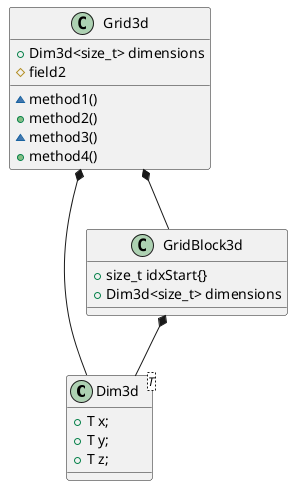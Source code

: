 @startuml

class Dim3d<T>{
    +T x;
    +T y;
    +T z;
}

class Grid3d {
+Dim3d<size_t> dimensions
#field2
~method1()
+method2()
~method3()
+method4()
}

class GridBlock3d {
    +size_t idxStart{}        
    +Dim3d<size_t> dimensions
}



Grid3d *-- GridBlock3d
Grid3d *-- Dim3d

GridBlock3d *-- Dim3d

@enduml